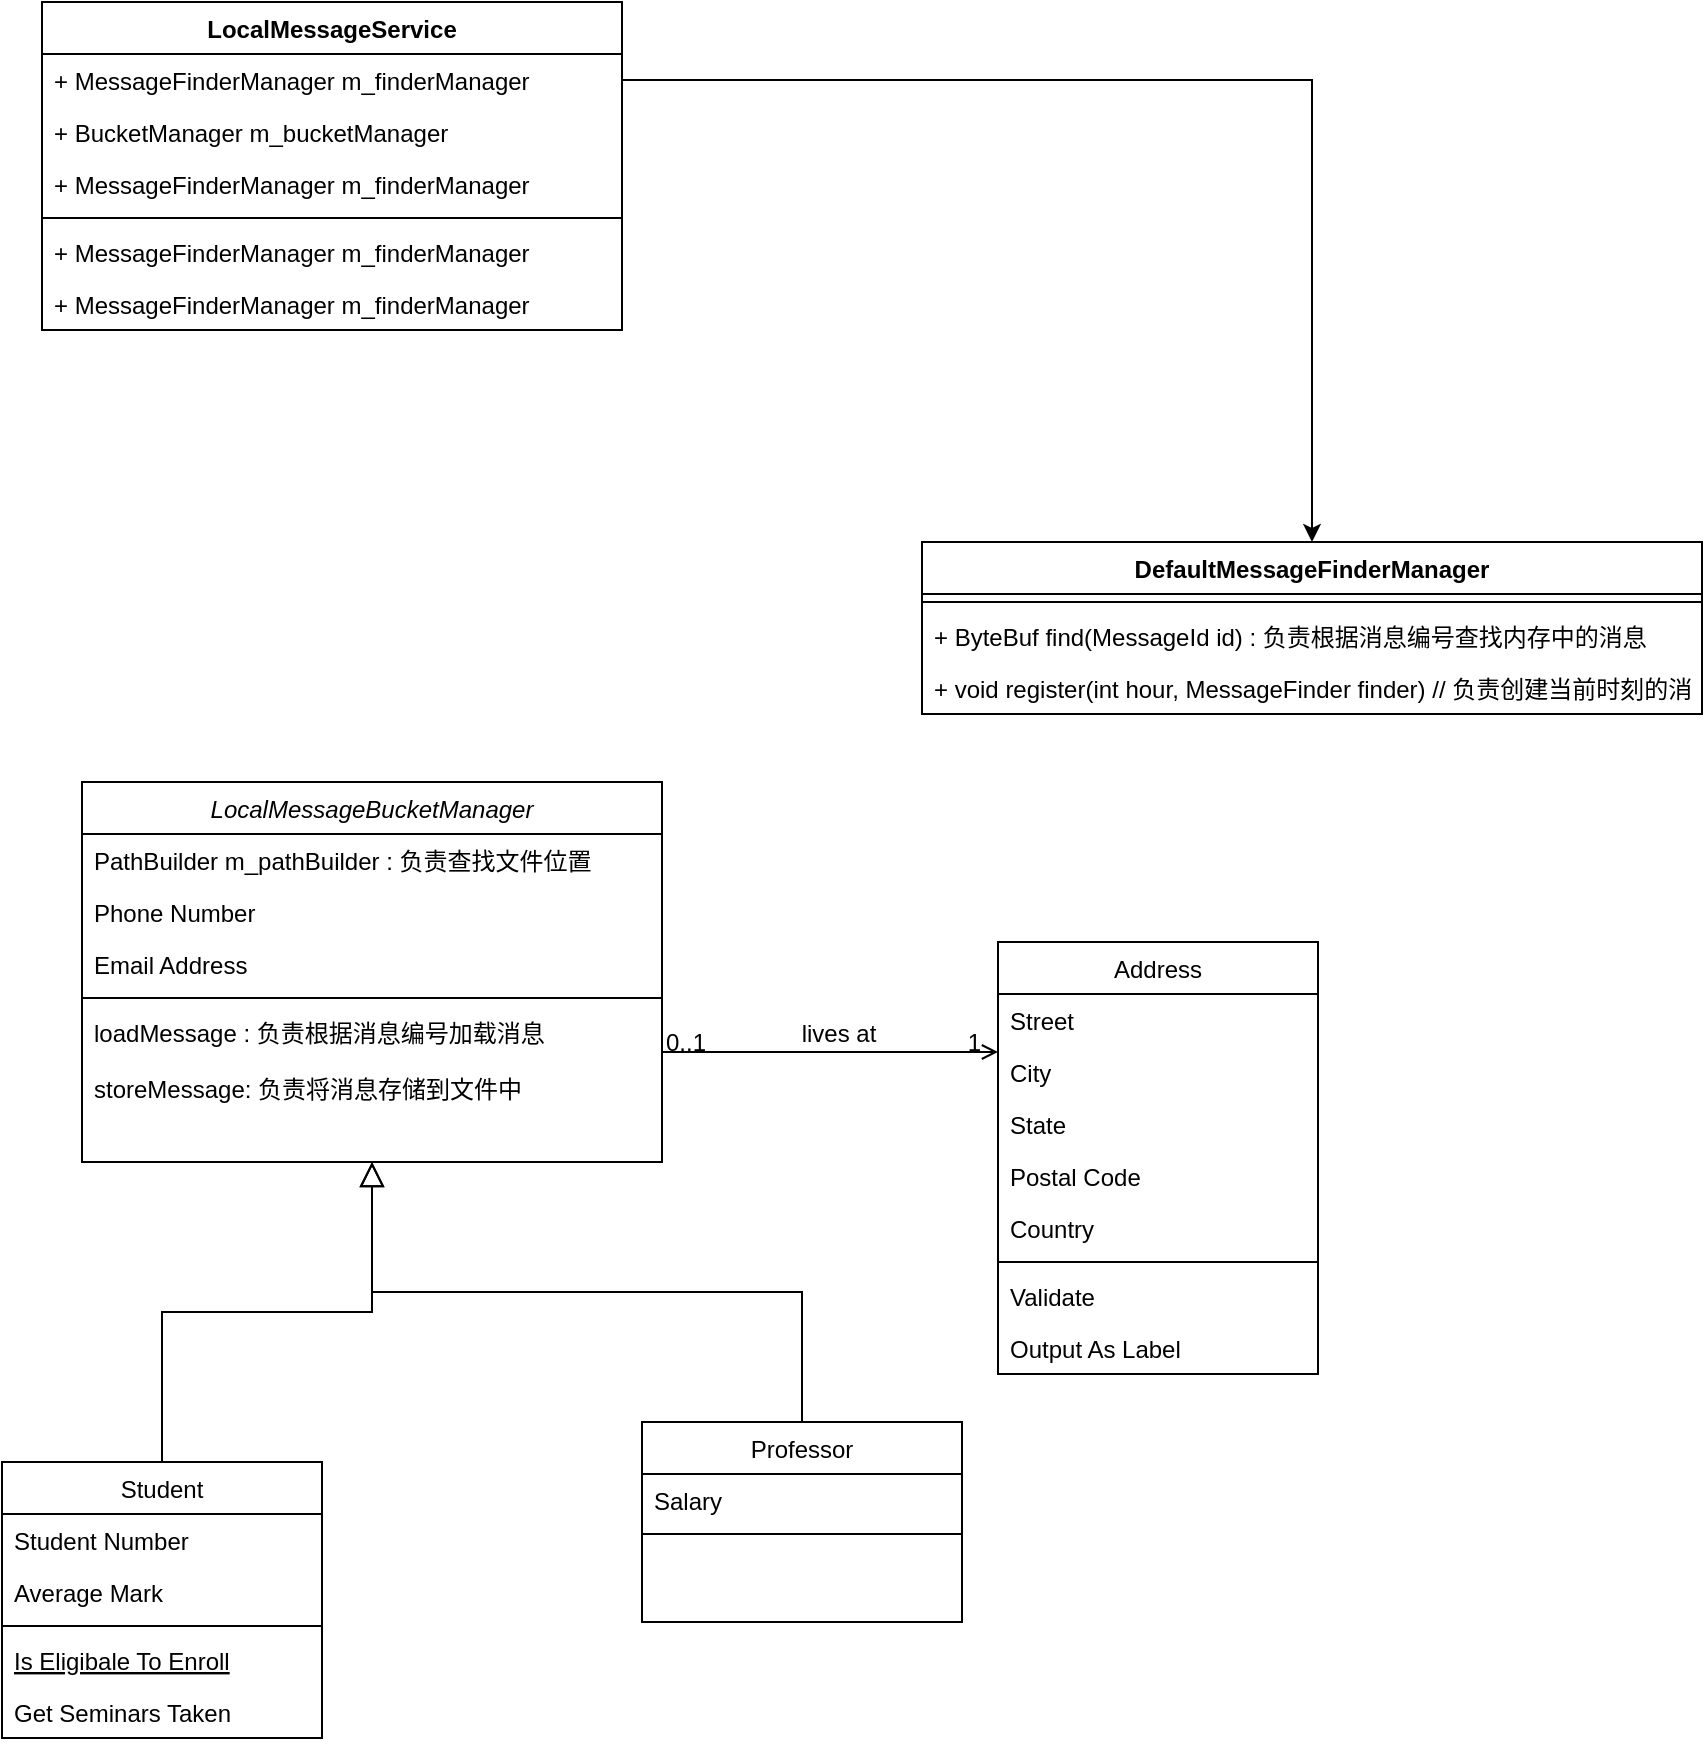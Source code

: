 <mxfile version="13.7.9" type="device" pages="2"><diagram id="C5RBs43oDa-KdzZeNtuy" name="Page-1"><mxGraphModel dx="1422" dy="1991" grid="1" gridSize="10" guides="1" tooltips="1" connect="1" arrows="1" fold="1" page="1" pageScale="1" pageWidth="827" pageHeight="1169" math="0" shadow="0"><root><mxCell id="WIyWlLk6GJQsqaUBKTNV-0"/><mxCell id="WIyWlLk6GJQsqaUBKTNV-1" parent="WIyWlLk6GJQsqaUBKTNV-0"/><mxCell id="zkfFHV4jXpPFQw0GAbJ--12" value="" style="endArrow=block;endSize=10;endFill=0;shadow=0;strokeWidth=1;rounded=0;edgeStyle=elbowEdgeStyle;elbow=vertical;" parent="WIyWlLk6GJQsqaUBKTNV-1" source="zkfFHV4jXpPFQw0GAbJ--6" target="zkfFHV4jXpPFQw0GAbJ--0" edge="1"><mxGeometry width="160" relative="1" as="geometry"><mxPoint x="200" y="203" as="sourcePoint"/><mxPoint x="200" y="203" as="targetPoint"/></mxGeometry></mxCell><mxCell id="zkfFHV4jXpPFQw0GAbJ--13" value="Professor" style="swimlane;fontStyle=0;align=center;verticalAlign=top;childLayout=stackLayout;horizontal=1;startSize=26;horizontalStack=0;resizeParent=1;resizeLast=0;collapsible=1;marginBottom=0;rounded=0;shadow=0;strokeWidth=1;" parent="WIyWlLk6GJQsqaUBKTNV-1" vertex="1"><mxGeometry x="330" y="360" width="160" height="100" as="geometry"><mxRectangle x="340" y="380" width="170" height="26" as="alternateBounds"/></mxGeometry></mxCell><mxCell id="zkfFHV4jXpPFQw0GAbJ--14" value="Salary" style="text;align=left;verticalAlign=top;spacingLeft=4;spacingRight=4;overflow=hidden;rotatable=0;points=[[0,0.5],[1,0.5]];portConstraint=eastwest;" parent="zkfFHV4jXpPFQw0GAbJ--13" vertex="1"><mxGeometry y="26" width="160" height="26" as="geometry"/></mxCell><mxCell id="zkfFHV4jXpPFQw0GAbJ--15" value="" style="line;html=1;strokeWidth=1;align=left;verticalAlign=middle;spacingTop=-1;spacingLeft=3;spacingRight=3;rotatable=0;labelPosition=right;points=[];portConstraint=eastwest;" parent="zkfFHV4jXpPFQw0GAbJ--13" vertex="1"><mxGeometry y="52" width="160" height="8" as="geometry"/></mxCell><mxCell id="zkfFHV4jXpPFQw0GAbJ--16" value="" style="endArrow=block;endSize=10;endFill=0;shadow=0;strokeWidth=1;rounded=0;edgeStyle=elbowEdgeStyle;elbow=vertical;" parent="WIyWlLk6GJQsqaUBKTNV-1" source="zkfFHV4jXpPFQw0GAbJ--13" target="zkfFHV4jXpPFQw0GAbJ--0" edge="1"><mxGeometry width="160" relative="1" as="geometry"><mxPoint x="210" y="373" as="sourcePoint"/><mxPoint x="310" y="271" as="targetPoint"/></mxGeometry></mxCell><mxCell id="zkfFHV4jXpPFQw0GAbJ--17" value="Address" style="swimlane;fontStyle=0;align=center;verticalAlign=top;childLayout=stackLayout;horizontal=1;startSize=26;horizontalStack=0;resizeParent=1;resizeLast=0;collapsible=1;marginBottom=0;rounded=0;shadow=0;strokeWidth=1;" parent="WIyWlLk6GJQsqaUBKTNV-1" vertex="1"><mxGeometry x="508" y="120" width="160" height="216" as="geometry"><mxRectangle x="550" y="140" width="160" height="26" as="alternateBounds"/></mxGeometry></mxCell><mxCell id="zkfFHV4jXpPFQw0GAbJ--18" value="Street" style="text;align=left;verticalAlign=top;spacingLeft=4;spacingRight=4;overflow=hidden;rotatable=0;points=[[0,0.5],[1,0.5]];portConstraint=eastwest;" parent="zkfFHV4jXpPFQw0GAbJ--17" vertex="1"><mxGeometry y="26" width="160" height="26" as="geometry"/></mxCell><mxCell id="zkfFHV4jXpPFQw0GAbJ--19" value="City" style="text;align=left;verticalAlign=top;spacingLeft=4;spacingRight=4;overflow=hidden;rotatable=0;points=[[0,0.5],[1,0.5]];portConstraint=eastwest;rounded=0;shadow=0;html=0;" parent="zkfFHV4jXpPFQw0GAbJ--17" vertex="1"><mxGeometry y="52" width="160" height="26" as="geometry"/></mxCell><mxCell id="zkfFHV4jXpPFQw0GAbJ--20" value="State" style="text;align=left;verticalAlign=top;spacingLeft=4;spacingRight=4;overflow=hidden;rotatable=0;points=[[0,0.5],[1,0.5]];portConstraint=eastwest;rounded=0;shadow=0;html=0;" parent="zkfFHV4jXpPFQw0GAbJ--17" vertex="1"><mxGeometry y="78" width="160" height="26" as="geometry"/></mxCell><mxCell id="zkfFHV4jXpPFQw0GAbJ--21" value="Postal Code" style="text;align=left;verticalAlign=top;spacingLeft=4;spacingRight=4;overflow=hidden;rotatable=0;points=[[0,0.5],[1,0.5]];portConstraint=eastwest;rounded=0;shadow=0;html=0;" parent="zkfFHV4jXpPFQw0GAbJ--17" vertex="1"><mxGeometry y="104" width="160" height="26" as="geometry"/></mxCell><mxCell id="zkfFHV4jXpPFQw0GAbJ--22" value="Country" style="text;align=left;verticalAlign=top;spacingLeft=4;spacingRight=4;overflow=hidden;rotatable=0;points=[[0,0.5],[1,0.5]];portConstraint=eastwest;rounded=0;shadow=0;html=0;" parent="zkfFHV4jXpPFQw0GAbJ--17" vertex="1"><mxGeometry y="130" width="160" height="26" as="geometry"/></mxCell><mxCell id="zkfFHV4jXpPFQw0GAbJ--23" value="" style="line;html=1;strokeWidth=1;align=left;verticalAlign=middle;spacingTop=-1;spacingLeft=3;spacingRight=3;rotatable=0;labelPosition=right;points=[];portConstraint=eastwest;" parent="zkfFHV4jXpPFQw0GAbJ--17" vertex="1"><mxGeometry y="156" width="160" height="8" as="geometry"/></mxCell><mxCell id="zkfFHV4jXpPFQw0GAbJ--24" value="Validate" style="text;align=left;verticalAlign=top;spacingLeft=4;spacingRight=4;overflow=hidden;rotatable=0;points=[[0,0.5],[1,0.5]];portConstraint=eastwest;" parent="zkfFHV4jXpPFQw0GAbJ--17" vertex="1"><mxGeometry y="164" width="160" height="26" as="geometry"/></mxCell><mxCell id="zkfFHV4jXpPFQw0GAbJ--25" value="Output As Label" style="text;align=left;verticalAlign=top;spacingLeft=4;spacingRight=4;overflow=hidden;rotatable=0;points=[[0,0.5],[1,0.5]];portConstraint=eastwest;" parent="zkfFHV4jXpPFQw0GAbJ--17" vertex="1"><mxGeometry y="190" width="160" height="26" as="geometry"/></mxCell><mxCell id="zkfFHV4jXpPFQw0GAbJ--26" value="" style="endArrow=open;shadow=0;strokeWidth=1;rounded=0;endFill=1;edgeStyle=elbowEdgeStyle;elbow=vertical;" parent="WIyWlLk6GJQsqaUBKTNV-1" source="zkfFHV4jXpPFQw0GAbJ--0" target="zkfFHV4jXpPFQw0GAbJ--17" edge="1"><mxGeometry x="0.5" y="41" relative="1" as="geometry"><mxPoint x="380" y="192" as="sourcePoint"/><mxPoint x="540" y="192" as="targetPoint"/><mxPoint x="-40" y="32" as="offset"/></mxGeometry></mxCell><mxCell id="zkfFHV4jXpPFQw0GAbJ--27" value="0..1" style="resizable=0;align=left;verticalAlign=bottom;labelBackgroundColor=none;fontSize=12;" parent="zkfFHV4jXpPFQw0GAbJ--26" connectable="0" vertex="1"><mxGeometry x="-1" relative="1" as="geometry"><mxPoint y="4" as="offset"/></mxGeometry></mxCell><mxCell id="zkfFHV4jXpPFQw0GAbJ--28" value="1" style="resizable=0;align=right;verticalAlign=bottom;labelBackgroundColor=none;fontSize=12;" parent="zkfFHV4jXpPFQw0GAbJ--26" connectable="0" vertex="1"><mxGeometry x="1" relative="1" as="geometry"><mxPoint x="-7" y="4" as="offset"/></mxGeometry></mxCell><mxCell id="zkfFHV4jXpPFQw0GAbJ--29" value="lives at" style="text;html=1;resizable=0;points=[];;align=center;verticalAlign=middle;labelBackgroundColor=none;rounded=0;shadow=0;strokeWidth=1;fontSize=12;" parent="zkfFHV4jXpPFQw0GAbJ--26" vertex="1" connectable="0"><mxGeometry x="0.5" y="49" relative="1" as="geometry"><mxPoint x="-38" y="40" as="offset"/></mxGeometry></mxCell><mxCell id="zkfFHV4jXpPFQw0GAbJ--0" value="LocalMessageBucketManager" style="swimlane;fontStyle=2;align=center;verticalAlign=top;childLayout=stackLayout;horizontal=1;startSize=26;horizontalStack=0;resizeParent=1;resizeLast=0;collapsible=1;marginBottom=0;rounded=0;shadow=0;strokeWidth=1;" parent="WIyWlLk6GJQsqaUBKTNV-1" vertex="1"><mxGeometry x="50" y="40" width="290" height="190" as="geometry"><mxRectangle x="230" y="140" width="160" height="26" as="alternateBounds"/></mxGeometry></mxCell><mxCell id="zkfFHV4jXpPFQw0GAbJ--1" value="PathBuilder m_pathBuilder : 负责查找文件位置" style="text;align=left;verticalAlign=top;spacingLeft=4;spacingRight=4;overflow=hidden;rotatable=0;points=[[0,0.5],[1,0.5]];portConstraint=eastwest;" parent="zkfFHV4jXpPFQw0GAbJ--0" vertex="1"><mxGeometry y="26" width="290" height="26" as="geometry"/></mxCell><mxCell id="zkfFHV4jXpPFQw0GAbJ--2" value="Phone Number" style="text;align=left;verticalAlign=top;spacingLeft=4;spacingRight=4;overflow=hidden;rotatable=0;points=[[0,0.5],[1,0.5]];portConstraint=eastwest;rounded=0;shadow=0;html=0;" parent="zkfFHV4jXpPFQw0GAbJ--0" vertex="1"><mxGeometry y="52" width="290" height="26" as="geometry"/></mxCell><mxCell id="zkfFHV4jXpPFQw0GAbJ--3" value="Email Address" style="text;align=left;verticalAlign=top;spacingLeft=4;spacingRight=4;overflow=hidden;rotatable=0;points=[[0,0.5],[1,0.5]];portConstraint=eastwest;rounded=0;shadow=0;html=0;" parent="zkfFHV4jXpPFQw0GAbJ--0" vertex="1"><mxGeometry y="78" width="290" height="26" as="geometry"/></mxCell><mxCell id="zkfFHV4jXpPFQw0GAbJ--4" value="" style="line;html=1;strokeWidth=1;align=left;verticalAlign=middle;spacingTop=-1;spacingLeft=3;spacingRight=3;rotatable=0;labelPosition=right;points=[];portConstraint=eastwest;" parent="zkfFHV4jXpPFQw0GAbJ--0" vertex="1"><mxGeometry y="104" width="290" height="8" as="geometry"/></mxCell><mxCell id="zkfFHV4jXpPFQw0GAbJ--5" value="loadMessage : 负责根据消息编号加载消息" style="text;align=left;verticalAlign=top;spacingLeft=4;spacingRight=4;overflow=hidden;rotatable=0;points=[[0,0.5],[1,0.5]];portConstraint=eastwest;" parent="zkfFHV4jXpPFQw0GAbJ--0" vertex="1"><mxGeometry y="112" width="290" height="28" as="geometry"/></mxCell><mxCell id="sNxA4f20S7b79tO218x9-0" value="storeMessage: 负责将消息存储到文件中" style="text;align=left;verticalAlign=top;spacingLeft=4;spacingRight=4;overflow=hidden;rotatable=0;points=[[0,0.5],[1,0.5]];portConstraint=eastwest;" vertex="1" parent="zkfFHV4jXpPFQw0GAbJ--0"><mxGeometry y="140" width="290" height="28" as="geometry"/></mxCell><mxCell id="zkfFHV4jXpPFQw0GAbJ--6" value="Student" style="swimlane;fontStyle=0;align=center;verticalAlign=top;childLayout=stackLayout;horizontal=1;startSize=26;horizontalStack=0;resizeParent=1;resizeLast=0;collapsible=1;marginBottom=0;rounded=0;shadow=0;strokeWidth=1;" parent="WIyWlLk6GJQsqaUBKTNV-1" vertex="1"><mxGeometry x="10" y="380" width="160" height="138" as="geometry"><mxRectangle x="130" y="380" width="160" height="26" as="alternateBounds"/></mxGeometry></mxCell><mxCell id="zkfFHV4jXpPFQw0GAbJ--7" value="Student Number" style="text;align=left;verticalAlign=top;spacingLeft=4;spacingRight=4;overflow=hidden;rotatable=0;points=[[0,0.5],[1,0.5]];portConstraint=eastwest;" parent="zkfFHV4jXpPFQw0GAbJ--6" vertex="1"><mxGeometry y="26" width="160" height="26" as="geometry"/></mxCell><mxCell id="zkfFHV4jXpPFQw0GAbJ--8" value="Average Mark" style="text;align=left;verticalAlign=top;spacingLeft=4;spacingRight=4;overflow=hidden;rotatable=0;points=[[0,0.5],[1,0.5]];portConstraint=eastwest;rounded=0;shadow=0;html=0;" parent="zkfFHV4jXpPFQw0GAbJ--6" vertex="1"><mxGeometry y="52" width="160" height="26" as="geometry"/></mxCell><mxCell id="zkfFHV4jXpPFQw0GAbJ--9" value="" style="line;html=1;strokeWidth=1;align=left;verticalAlign=middle;spacingTop=-1;spacingLeft=3;spacingRight=3;rotatable=0;labelPosition=right;points=[];portConstraint=eastwest;" parent="zkfFHV4jXpPFQw0GAbJ--6" vertex="1"><mxGeometry y="78" width="160" height="8" as="geometry"/></mxCell><mxCell id="zkfFHV4jXpPFQw0GAbJ--10" value="Is Eligibale To Enroll" style="text;align=left;verticalAlign=top;spacingLeft=4;spacingRight=4;overflow=hidden;rotatable=0;points=[[0,0.5],[1,0.5]];portConstraint=eastwest;fontStyle=4" parent="zkfFHV4jXpPFQw0GAbJ--6" vertex="1"><mxGeometry y="86" width="160" height="26" as="geometry"/></mxCell><mxCell id="zkfFHV4jXpPFQw0GAbJ--11" value="Get Seminars Taken" style="text;align=left;verticalAlign=top;spacingLeft=4;spacingRight=4;overflow=hidden;rotatable=0;points=[[0,0.5],[1,0.5]];portConstraint=eastwest;" parent="zkfFHV4jXpPFQw0GAbJ--6" vertex="1"><mxGeometry y="112" width="160" height="26" as="geometry"/></mxCell><mxCell id="sNxA4f20S7b79tO218x9-1" value="DefaultMessageFinderManager" style="swimlane;fontStyle=1;align=center;verticalAlign=top;childLayout=stackLayout;horizontal=1;startSize=26;horizontalStack=0;resizeParent=1;resizeParentMax=0;resizeLast=0;collapsible=1;marginBottom=0;" vertex="1" parent="WIyWlLk6GJQsqaUBKTNV-1"><mxGeometry x="470" y="-80" width="390" height="86" as="geometry"/></mxCell><mxCell id="sNxA4f20S7b79tO218x9-3" value="" style="line;strokeWidth=1;fillColor=none;align=left;verticalAlign=middle;spacingTop=-1;spacingLeft=3;spacingRight=3;rotatable=0;labelPosition=right;points=[];portConstraint=eastwest;" vertex="1" parent="sNxA4f20S7b79tO218x9-1"><mxGeometry y="26" width="390" height="8" as="geometry"/></mxCell><mxCell id="sNxA4f20S7b79tO218x9-4" value="+ ByteBuf find(MessageId id) : 负责根据消息编号查找内存中的消息&#10;" style="text;strokeColor=none;fillColor=none;align=left;verticalAlign=top;spacingLeft=4;spacingRight=4;overflow=hidden;rotatable=0;points=[[0,0.5],[1,0.5]];portConstraint=eastwest;" vertex="1" parent="sNxA4f20S7b79tO218x9-1"><mxGeometry y="34" width="390" height="26" as="geometry"/></mxCell><mxCell id="sNxA4f20S7b79tO218x9-5" value="+ void register(int hour, MessageFinder finder) // 负责创建当前时刻的消息" style="text;strokeColor=none;fillColor=none;align=left;verticalAlign=top;spacingLeft=4;spacingRight=4;overflow=hidden;rotatable=0;points=[[0,0.5],[1,0.5]];portConstraint=eastwest;" vertex="1" parent="sNxA4f20S7b79tO218x9-1"><mxGeometry y="60" width="390" height="26" as="geometry"/></mxCell><mxCell id="sNxA4f20S7b79tO218x9-10" style="edgeStyle=orthogonalEdgeStyle;rounded=0;orthogonalLoop=1;jettySize=auto;html=1;" edge="1" parent="WIyWlLk6GJQsqaUBKTNV-1" source="sNxA4f20S7b79tO218x9-7" target="sNxA4f20S7b79tO218x9-1"><mxGeometry relative="1" as="geometry"/></mxCell><mxCell id="sNxA4f20S7b79tO218x9-6" value="LocalMessageService" style="swimlane;fontStyle=1;align=center;verticalAlign=top;childLayout=stackLayout;horizontal=1;startSize=26;horizontalStack=0;resizeParent=1;resizeParentMax=0;resizeLast=0;collapsible=1;marginBottom=0;" vertex="1" parent="WIyWlLk6GJQsqaUBKTNV-1"><mxGeometry x="30" y="-350" width="290" height="164" as="geometry"/></mxCell><mxCell id="sNxA4f20S7b79tO218x9-7" value="+ MessageFinderManager m_finderManager" style="text;strokeColor=none;fillColor=none;align=left;verticalAlign=top;spacingLeft=4;spacingRight=4;overflow=hidden;rotatable=0;points=[[0,0.5],[1,0.5]];portConstraint=eastwest;" vertex="1" parent="sNxA4f20S7b79tO218x9-6"><mxGeometry y="26" width="290" height="26" as="geometry"/></mxCell><mxCell id="sNxA4f20S7b79tO218x9-17" value="+ BucketManager m_bucketManager" style="text;strokeColor=none;fillColor=none;align=left;verticalAlign=top;spacingLeft=4;spacingRight=4;overflow=hidden;rotatable=0;points=[[0,0.5],[1,0.5]];portConstraint=eastwest;" vertex="1" parent="sNxA4f20S7b79tO218x9-6"><mxGeometry y="52" width="290" height="26" as="geometry"/></mxCell><mxCell id="sNxA4f20S7b79tO218x9-21" value="+ MessageFinderManager m_finderManager" style="text;strokeColor=none;fillColor=none;align=left;verticalAlign=top;spacingLeft=4;spacingRight=4;overflow=hidden;rotatable=0;points=[[0,0.5],[1,0.5]];portConstraint=eastwest;" vertex="1" parent="sNxA4f20S7b79tO218x9-6"><mxGeometry y="78" width="290" height="26" as="geometry"/></mxCell><mxCell id="sNxA4f20S7b79tO218x9-8" value="" style="line;strokeWidth=1;fillColor=none;align=left;verticalAlign=middle;spacingTop=-1;spacingLeft=3;spacingRight=3;rotatable=0;labelPosition=right;points=[];portConstraint=eastwest;" vertex="1" parent="sNxA4f20S7b79tO218x9-6"><mxGeometry y="104" width="290" height="8" as="geometry"/></mxCell><mxCell id="sNxA4f20S7b79tO218x9-20" value="+ MessageFinderManager m_finderManager" style="text;strokeColor=none;fillColor=none;align=left;verticalAlign=top;spacingLeft=4;spacingRight=4;overflow=hidden;rotatable=0;points=[[0,0.5],[1,0.5]];portConstraint=eastwest;" vertex="1" parent="sNxA4f20S7b79tO218x9-6"><mxGeometry y="112" width="290" height="26" as="geometry"/></mxCell><mxCell id="sNxA4f20S7b79tO218x9-18" value="+ MessageFinderManager m_finderManager" style="text;strokeColor=none;fillColor=none;align=left;verticalAlign=top;spacingLeft=4;spacingRight=4;overflow=hidden;rotatable=0;points=[[0,0.5],[1,0.5]];portConstraint=eastwest;" vertex="1" parent="sNxA4f20S7b79tO218x9-6"><mxGeometry y="138" width="290" height="26" as="geometry"/></mxCell></root></mxGraphModel></diagram><diagram id="th2_NXrJ1XXhOJWTyWdP" name="消息存储流程"><mxGraphModel dx="2249" dy="822" grid="1" gridSize="10" guides="1" tooltips="1" connect="1" arrows="1" fold="1" page="1" pageScale="1" pageWidth="827" pageHeight="1169" math="0" shadow="0"><root><mxCell id="_Bgi1gZfDjzkPliCnfsO-0"/><mxCell id="_Bgi1gZfDjzkPliCnfsO-1" parent="_Bgi1gZfDjzkPliCnfsO-0"/><mxCell id="qh4Gb-SK0NuWZwa-PwZ8-0" value="LocalMessageService" style="shape=umlLifeline;perimeter=lifelinePerimeter;whiteSpace=wrap;html=1;container=1;collapsible=0;recursiveResize=0;outlineConnect=0;" vertex="1" parent="_Bgi1gZfDjzkPliCnfsO-1"><mxGeometry x="40" y="230" width="200" height="470" as="geometry"/></mxCell><mxCell id="qh4Gb-SK0NuWZwa-PwZ8-1" value="" style="html=1;points=[];perimeter=orthogonalPerimeter;" vertex="1" parent="qh4Gb-SK0NuWZwa-PwZ8-0"><mxGeometry x="95" y="120" width="10" height="100" as="geometry"/></mxCell><mxCell id="qh4Gb-SK0NuWZwa-PwZ8-4" value="MessageBucketManager&lt;br&gt;LocalMessageBucketManager" style="shape=umlLifeline;perimeter=lifelinePerimeter;whiteSpace=wrap;html=1;container=1;collapsible=0;recursiveResize=0;outlineConnect=0;" vertex="1" parent="_Bgi1gZfDjzkPliCnfsO-1"><mxGeometry x="330" y="230" width="170" height="470" as="geometry"/></mxCell><mxCell id="qh4Gb-SK0NuWZwa-PwZ8-5" value="" style="html=1;points=[];perimeter=orthogonalPerimeter;" vertex="1" parent="qh4Gb-SK0NuWZwa-PwZ8-4"><mxGeometry x="73" y="170" width="10" height="270" as="geometry"/></mxCell><mxCell id="qh4Gb-SK0NuWZwa-PwZ8-14" value="flushBlock" style="html=1;verticalAlign=bottom;endArrow=block;" edge="1" parent="qh4Gb-SK0NuWZwa-PwZ8-4" target="qh4Gb-SK0NuWZwa-PwZ8-7"><mxGeometry width="80" relative="1" as="geometry"><mxPoint x="80" y="320" as="sourcePoint"/><mxPoint x="160" y="320" as="targetPoint"/></mxGeometry></mxCell><mxCell id="qh4Gb-SK0NuWZwa-PwZ8-15" value="findById" style="html=1;verticalAlign=bottom;endArrow=block;entryX=1.1;entryY=0.2;entryDx=0;entryDy=0;entryPerimeter=0;" edge="1" parent="qh4Gb-SK0NuWZwa-PwZ8-4" target="qh4Gb-SK0NuWZwa-PwZ8-16"><mxGeometry width="80" relative="1" as="geometry"><mxPoint x="80" y="380" as="sourcePoint"/><mxPoint x="160" y="380" as="targetPoint"/></mxGeometry></mxCell><mxCell id="qh4Gb-SK0NuWZwa-PwZ8-18" value="MessageTree" style="html=1;verticalAlign=bottom;endArrow=open;dashed=1;endSize=8;exitX=1.1;exitY=0.825;exitDx=0;exitDy=0;exitPerimeter=0;edgeStyle=orthogonalEdgeStyle;" edge="1" parent="qh4Gb-SK0NuWZwa-PwZ8-4" source="qh4Gb-SK0NuWZwa-PwZ8-16"><mxGeometry relative="1" as="geometry"><mxPoint x="170" y="410" as="sourcePoint"/><mxPoint x="90" y="410" as="targetPoint"/><Array as="points"><mxPoint x="523" y="408"/><mxPoint x="523" y="410"/></Array></mxGeometry></mxCell><mxCell id="qh4Gb-SK0NuWZwa-PwZ8-3" value="loadMessage" style="edgeStyle=orthogonalEdgeStyle;rounded=0;orthogonalLoop=1;jettySize=auto;html=1;" edge="1" parent="_Bgi1gZfDjzkPliCnfsO-1" source="qh4Gb-SK0NuWZwa-PwZ8-1" target="qh4Gb-SK0NuWZwa-PwZ8-4"><mxGeometry relative="1" as="geometry"><Array as="points"><mxPoint x="410" y="400"/><mxPoint x="410" y="400"/></Array></mxGeometry></mxCell><mxCell id="qh4Gb-SK0NuWZwa-PwZ8-6" value="LocalMessageBucket" style="shape=umlLifeline;perimeter=lifelinePerimeter;whiteSpace=wrap;html=1;container=1;collapsible=0;recursiveResize=0;outlineConnect=0;" vertex="1" parent="_Bgi1gZfDjzkPliCnfsO-1"><mxGeometry x="750" y="230" width="156" height="470" as="geometry"/></mxCell><mxCell id="qh4Gb-SK0NuWZwa-PwZ8-7" value="" style="html=1;points=[];perimeter=orthogonalPerimeter;" vertex="1" parent="qh4Gb-SK0NuWZwa-PwZ8-6"><mxGeometry x="73" y="290" width="10" height="150" as="geometry"/></mxCell><mxCell id="qh4Gb-SK0NuWZwa-PwZ8-16" value="" style="html=1;points=[];perimeter=orthogonalPerimeter;" vertex="1" parent="qh4Gb-SK0NuWZwa-PwZ8-6"><mxGeometry x="83" y="375" width="10" height="40" as="geometry"/></mxCell><mxCell id="qh4Gb-SK0NuWZwa-PwZ8-13" value="1.&amp;nbsp;解析消息编号,根据消息编号定位文件位置" style="shape=note;whiteSpace=wrap;html=1;size=14;verticalAlign=top;align=left;spacingTop=-6;" vertex="1" parent="_Bgi1gZfDjzkPliCnfsO-1"><mxGeometry x="440" y="380" width="260" height="120" as="geometry"/></mxCell><mxCell id="qh4Gb-SK0NuWZwa-PwZ8-19" value="根据日志文件定位桶的消息树" style="text;html=1;strokeColor=none;fillColor=none;align=center;verticalAlign=middle;whiteSpace=wrap;rounded=0;" vertex="1" parent="_Bgi1gZfDjzkPliCnfsO-1"><mxGeometry x="-200" y="430" width="150" height="30" as="geometry"/></mxCell><mxCell id="qh4Gb-SK0NuWZwa-PwZ8-20" value="LocalMessageService" style="shape=umlLifeline;perimeter=lifelinePerimeter;whiteSpace=wrap;html=1;container=1;collapsible=0;recursiveResize=0;outlineConnect=0;" vertex="1" parent="_Bgi1gZfDjzkPliCnfsO-1"><mxGeometry x="-20" y="790" width="180" height="580" as="geometry"/></mxCell><mxCell id="qh4Gb-SK0NuWZwa-PwZ8-22" value="" style="html=1;points=[];perimeter=orthogonalPerimeter;" vertex="1" parent="qh4Gb-SK0NuWZwa-PwZ8-20"><mxGeometry x="85" y="150" width="10" height="380" as="geometry"/></mxCell><mxCell id="qh4Gb-SK0NuWZwa-PwZ8-23" value="buildNewReport" style="edgeStyle=orthogonalEdgeStyle;html=1;align=left;spacingLeft=2;endArrow=block;rounded=0;entryX=1;entryY=0;" edge="1" target="qh4Gb-SK0NuWZwa-PwZ8-22" parent="qh4Gb-SK0NuWZwa-PwZ8-20"><mxGeometry relative="1" as="geometry"><mxPoint x="90" y="130" as="sourcePoint"/><Array as="points"><mxPoint x="115" y="130"/></Array></mxGeometry></mxCell><mxCell id="qh4Gb-SK0NuWZwa-PwZ8-24" value="MessageFinderManager&lt;br&gt;DefaultMessageFinderManager" style="shape=umlLifeline;perimeter=lifelinePerimeter;whiteSpace=wrap;html=1;container=1;collapsible=0;recursiveResize=0;outlineConnect=0;" vertex="1" parent="_Bgi1gZfDjzkPliCnfsO-1"><mxGeometry x="290" y="790" width="177" height="560" as="geometry"/></mxCell><mxCell id="qh4Gb-SK0NuWZwa-PwZ8-28" value="" style="html=1;points=[];perimeter=orthogonalPerimeter;" vertex="1" parent="qh4Gb-SK0NuWZwa-PwZ8-24"><mxGeometry x="84" y="150" width="10" height="30" as="geometry"/></mxCell><mxCell id="qh4Gb-SK0NuWZwa-PwZ8-29" value="find" style="html=1;verticalAlign=bottom;endArrow=block;entryX=1;entryY=0;" edge="1" target="qh4Gb-SK0NuWZwa-PwZ8-28" parent="_Bgi1gZfDjzkPliCnfsO-1" source="qh4Gb-SK0NuWZwa-PwZ8-20"><mxGeometry relative="1" as="geometry"><mxPoint x="457" y="1070" as="sourcePoint"/></mxGeometry></mxCell><mxCell id="qh4Gb-SK0NuWZwa-PwZ8-30" value="ByteBuf" style="html=1;verticalAlign=bottom;endArrow=open;dashed=1;endSize=8;exitX=1;exitY=0.95;" edge="1" source="qh4Gb-SK0NuWZwa-PwZ8-28" parent="_Bgi1gZfDjzkPliCnfsO-1" target="qh4Gb-SK0NuWZwa-PwZ8-20"><mxGeometry relative="1" as="geometry"><mxPoint x="457" y="1127" as="targetPoint"/></mxGeometry></mxCell><mxCell id="qh4Gb-SK0NuWZwa-PwZ8-31" value="BucketManager&lt;br&gt;LocalBucketManager" style="shape=umlLifeline;perimeter=lifelinePerimeter;whiteSpace=wrap;html=1;container=1;collapsible=0;recursiveResize=0;outlineConnect=0;" vertex="1" parent="_Bgi1gZfDjzkPliCnfsO-1"><mxGeometry x="573" y="790" width="177" height="560" as="geometry"/></mxCell><mxCell id="qh4Gb-SK0NuWZwa-PwZ8-32" value="" style="html=1;points=[];perimeter=orthogonalPerimeter;" vertex="1" parent="qh4Gb-SK0NuWZwa-PwZ8-31"><mxGeometry x="84" y="150" width="10" height="30" as="geometry"/></mxCell><mxCell id="qh4Gb-SK0NuWZwa-PwZ8-35" value="" style="html=1;points=[];perimeter=orthogonalPerimeter;" vertex="1" parent="qh4Gb-SK0NuWZwa-PwZ8-31"><mxGeometry x="84" y="280" width="10" height="60" as="geometry"/></mxCell><mxCell id="qh4Gb-SK0NuWZwa-PwZ8-36" value="getBucket" style="html=1;verticalAlign=bottom;endArrow=block;entryX=1;entryY=0;" edge="1" target="qh4Gb-SK0NuWZwa-PwZ8-35" parent="_Bgi1gZfDjzkPliCnfsO-1" source="qh4Gb-SK0NuWZwa-PwZ8-20"><mxGeometry relative="1" as="geometry"><mxPoint x="734" y="1080" as="sourcePoint"/></mxGeometry></mxCell><mxCell id="qh4Gb-SK0NuWZwa-PwZ8-37" value="Bucket bucket" style="html=1;verticalAlign=bottom;endArrow=open;dashed=1;endSize=8;exitX=1;exitY=0.95;" edge="1" source="qh4Gb-SK0NuWZwa-PwZ8-35" parent="_Bgi1gZfDjzkPliCnfsO-1" target="qh4Gb-SK0NuWZwa-PwZ8-20"><mxGeometry relative="1" as="geometry"><mxPoint x="734" y="1137" as="targetPoint"/></mxGeometry></mxCell><mxCell id="qh4Gb-SK0NuWZwa-PwZ8-38" value="Bucket&lt;br&gt;LocalBucket" style="shape=umlLifeline;perimeter=lifelinePerimeter;whiteSpace=wrap;html=1;container=1;collapsible=0;recursiveResize=0;outlineConnect=0;" vertex="1" parent="_Bgi1gZfDjzkPliCnfsO-1"><mxGeometry x="810" y="790" width="177" height="560" as="geometry"/></mxCell><mxCell id="qh4Gb-SK0NuWZwa-PwZ8-40" value="" style="html=1;points=[];perimeter=orthogonalPerimeter;" vertex="1" parent="qh4Gb-SK0NuWZwa-PwZ8-38"><mxGeometry x="86" y="410" width="10" height="60" as="geometry"/></mxCell><mxCell id="qh4Gb-SK0NuWZwa-PwZ8-41" value="" style="html=1;points=[];perimeter=orthogonalPerimeter;" vertex="1" parent="qh4Gb-SK0NuWZwa-PwZ8-38"><mxGeometry x="86" y="410" width="10" height="60" as="geometry"/></mxCell><mxCell id="qh4Gb-SK0NuWZwa-PwZ8-43" value="ByteBuf" style="html=1;verticalAlign=bottom;endArrow=open;dashed=1;endSize=8;exitX=1;exitY=0.95;" edge="1" source="qh4Gb-SK0NuWZwa-PwZ8-41" parent="_Bgi1gZfDjzkPliCnfsO-1" target="qh4Gb-SK0NuWZwa-PwZ8-20"><mxGeometry relative="1" as="geometry"><mxPoint x="966" y="1267" as="targetPoint"/></mxGeometry></mxCell><mxCell id="qh4Gb-SK0NuWZwa-PwZ8-42" value="bucket.get" style="html=1;verticalAlign=bottom;endArrow=block;entryX=1;entryY=0;" edge="1" target="qh4Gb-SK0NuWZwa-PwZ8-41" parent="_Bgi1gZfDjzkPliCnfsO-1" source="qh4Gb-SK0NuWZwa-PwZ8-20"><mxGeometry relative="1" as="geometry"><mxPoint x="966" y="1210" as="sourcePoint"/></mxGeometry></mxCell><mxCell id="qh4Gb-SK0NuWZwa-PwZ8-44" value="内存中的桶对象查找" style="text;html=1;strokeColor=none;fillColor=none;align=center;verticalAlign=middle;whiteSpace=wrap;rounded=0;" vertex="1" parent="_Bgi1gZfDjzkPliCnfsO-1"><mxGeometry x="310" y="750" width="140" height="30" as="geometry"/></mxCell><mxCell id="qh4Gb-SK0NuWZwa-PwZ8-45" value="先从内存中的桶查找对象，找不到则创建本地桶" style="text;html=1;align=center;verticalAlign=middle;resizable=0;points=[];autosize=1;" vertex="1" parent="_Bgi1gZfDjzkPliCnfsO-1"><mxGeometry x="495" y="750" width="270" height="20" as="geometry"/></mxCell><mxCell id="qh4Gb-SK0NuWZwa-PwZ8-46" value="具体的桶对象" style="text;html=1;align=center;verticalAlign=middle;resizable=0;points=[];autosize=1;" vertex="1" parent="_Bgi1gZfDjzkPliCnfsO-1"><mxGeometry x="853.5" y="760" width="90" height="20" as="geometry"/></mxCell><mxCell id="qh4Gb-SK0NuWZwa-PwZ8-47" value="从管理器查找：&lt;br&gt;1.&amp;nbsp;内存中找不到&lt;br&gt;2.&amp;nbsp;从老的桶里面找&lt;br&gt;3.&amp;nbsp;构建一个新的桶" style="whiteSpace=wrap;html=1;align=left;" vertex="1" parent="_Bgi1gZfDjzkPliCnfsO-1"><mxGeometry x="-230" y="1040" width="190" height="140" as="geometry"/></mxCell><mxCell id="qh4Gb-SK0NuWZwa-PwZ8-48" value="消费桶里面的数据" style="rounded=1;whiteSpace=wrap;html=1;" vertex="1" parent="_Bgi1gZfDjzkPliCnfsO-1"><mxGeometry x="-290" y="1630" width="120" height="60" as="geometry"/></mxCell><mxCell id="qh4Gb-SK0NuWZwa-PwZ8-49" value="DumpAnalyzer" style="shape=umlLifeline;perimeter=lifelinePerimeter;whiteSpace=wrap;html=1;container=1;collapsible=0;recursiveResize=0;outlineConnect=0;" vertex="1" parent="_Bgi1gZfDjzkPliCnfsO-1"><mxGeometry y="1520" width="175" height="560" as="geometry"/></mxCell><mxCell id="qh4Gb-SK0NuWZwa-PwZ8-50" value="" style="html=1;points=[];perimeter=orthogonalPerimeter;" vertex="1" parent="qh4Gb-SK0NuWZwa-PwZ8-49"><mxGeometry x="83" y="140" width="10" height="70" as="geometry"/></mxCell><mxCell id="qh4Gb-SK0NuWZwa-PwZ8-51" value="initialize" style="edgeStyle=orthogonalEdgeStyle;html=1;align=left;spacingLeft=2;endArrow=block;rounded=0;entryX=1;entryY=0;" edge="1" target="qh4Gb-SK0NuWZwa-PwZ8-50" parent="qh4Gb-SK0NuWZwa-PwZ8-49"><mxGeometry relative="1" as="geometry"><mxPoint x="88" y="120" as="sourcePoint"/><Array as="points"><mxPoint x="113" y="120"/></Array></mxGeometry></mxCell><mxCell id="qh4Gb-SK0NuWZwa-PwZ8-73" value="" style="html=1;points=[];perimeter=orthogonalPerimeter;" vertex="1" parent="qh4Gb-SK0NuWZwa-PwZ8-49"><mxGeometry x="83" y="310" width="10" height="80" as="geometry"/></mxCell><mxCell id="qh4Gb-SK0NuWZwa-PwZ8-74" value="" style="html=1;points=[];perimeter=orthogonalPerimeter;" vertex="1" parent="qh4Gb-SK0NuWZwa-PwZ8-49"><mxGeometry x="83" y="310" width="10" height="250" as="geometry"/></mxCell><mxCell id="qh4Gb-SK0NuWZwa-PwZ8-75" value="process: 客户端出传递过来的log" style="html=1;verticalAlign=bottom;startArrow=oval;endArrow=block;startSize=8;" edge="1" target="qh4Gb-SK0NuWZwa-PwZ8-74" parent="qh4Gb-SK0NuWZwa-PwZ8-49"><mxGeometry relative="1" as="geometry"><mxPoint x="-170" y="320" as="sourcePoint"/></mxGeometry></mxCell><mxCell id="qh4Gb-SK0NuWZwa-PwZ8-52" value="MessageDumperManager&lt;br&gt;DefaultMessageDumperManager" style="shape=umlLifeline;perimeter=lifelinePerimeter;whiteSpace=wrap;html=1;container=1;collapsible=0;recursiveResize=0;outlineConnect=0;" vertex="1" parent="_Bgi1gZfDjzkPliCnfsO-1"><mxGeometry x="275" y="1520" width="175" height="610" as="geometry"/></mxCell><mxCell id="qh4Gb-SK0NuWZwa-PwZ8-66" style="edgeStyle=orthogonalEdgeStyle;rounded=0;orthogonalLoop=1;jettySize=auto;html=1;" edge="1" parent="qh4Gb-SK0NuWZwa-PwZ8-52" source="qh4Gb-SK0NuWZwa-PwZ8-53" target="qh4Gb-SK0NuWZwa-PwZ8-52"><mxGeometry relative="1" as="geometry"/></mxCell><mxCell id="qh4Gb-SK0NuWZwa-PwZ8-53" value="" style="html=1;points=[];perimeter=orthogonalPerimeter;" vertex="1" parent="qh4Gb-SK0NuWZwa-PwZ8-52"><mxGeometry x="83" y="140" width="10" height="80" as="geometry"/></mxCell><mxCell id="qh4Gb-SK0NuWZwa-PwZ8-54" value="initialize" style="edgeStyle=orthogonalEdgeStyle;html=1;align=left;spacingLeft=2;endArrow=block;rounded=0;entryX=1;entryY=0;" edge="1" parent="qh4Gb-SK0NuWZwa-PwZ8-52" target="qh4Gb-SK0NuWZwa-PwZ8-53"><mxGeometry relative="1" as="geometry"><mxPoint x="88" y="120" as="sourcePoint"/><Array as="points"><mxPoint x="113" y="120"/></Array></mxGeometry></mxCell><mxCell id="qh4Gb-SK0NuWZwa-PwZ8-67" value="initialize" style="html=1;verticalAlign=bottom;endArrow=block;" edge="1" parent="qh4Gb-SK0NuWZwa-PwZ8-52" target="qh4Gb-SK0NuWZwa-PwZ8-57"><mxGeometry width="80" relative="1" as="geometry"><mxPoint x="95" y="170" as="sourcePoint"/><mxPoint x="175" y="170" as="targetPoint"/></mxGeometry></mxCell><mxCell id="qh4Gb-SK0NuWZwa-PwZ8-76" value="" style="html=1;points=[];perimeter=orthogonalPerimeter;" vertex="1" parent="qh4Gb-SK0NuWZwa-PwZ8-52"><mxGeometry x="82.5" y="320" width="10" height="60" as="geometry"/></mxCell><mxCell id="qh4Gb-SK0NuWZwa-PwZ8-55" value="m_dumperManager.findOrCreate" style="html=1;verticalAlign=bottom;endArrow=block;entryX=0.2;entryY=0.143;entryDx=0;entryDy=0;entryPerimeter=0;" edge="1" parent="_Bgi1gZfDjzkPliCnfsO-1" source="qh4Gb-SK0NuWZwa-PwZ8-49" target="qh4Gb-SK0NuWZwa-PwZ8-53"><mxGeometry width="80" relative="1" as="geometry"><mxPoint x="90" y="1690" as="sourcePoint"/><mxPoint x="170" y="1690" as="targetPoint"/></mxGeometry></mxCell><mxCell id="qh4Gb-SK0NuWZwa-PwZ8-70" style="edgeStyle=orthogonalEdgeStyle;rounded=0;orthogonalLoop=1;jettySize=auto;html=1;entryX=0;entryY=0.5;entryDx=0;entryDy=0;entryPerimeter=0;curved=1;dashed=1;" edge="1" parent="_Bgi1gZfDjzkPliCnfsO-1" source="qh4Gb-SK0NuWZwa-PwZ8-56" target="qh4Gb-SK0NuWZwa-PwZ8-62"><mxGeometry relative="1" as="geometry"/></mxCell><mxCell id="qh4Gb-SK0NuWZwa-PwZ8-56" value="MessageDumper&lt;br&gt;DefaultMessageDumper" style="shape=umlLifeline;perimeter=lifelinePerimeter;whiteSpace=wrap;html=1;container=1;collapsible=0;recursiveResize=0;outlineConnect=0;" vertex="1" parent="_Bgi1gZfDjzkPliCnfsO-1"><mxGeometry x="573" y="1520" width="175" height="630" as="geometry"/></mxCell><mxCell id="qh4Gb-SK0NuWZwa-PwZ8-57" value="" style="html=1;points=[];perimeter=orthogonalPerimeter;" vertex="1" parent="qh4Gb-SK0NuWZwa-PwZ8-56"><mxGeometry x="83" y="140" width="10" height="90" as="geometry"/></mxCell><mxCell id="qh4Gb-SK0NuWZwa-PwZ8-58" value="initialize" style="edgeStyle=orthogonalEdgeStyle;html=1;align=left;spacingLeft=2;endArrow=block;rounded=0;entryX=1;entryY=0;" edge="1" parent="qh4Gb-SK0NuWZwa-PwZ8-56" target="qh4Gb-SK0NuWZwa-PwZ8-57"><mxGeometry relative="1" as="geometry"><mxPoint x="88" y="120" as="sourcePoint"/><Array as="points"><mxPoint x="113" y="120"/></Array></mxGeometry></mxCell><mxCell id="qh4Gb-SK0NuWZwa-PwZ8-79" value="" style="html=1;points=[];perimeter=orthogonalPerimeter;" vertex="1" parent="qh4Gb-SK0NuWZwa-PwZ8-56"><mxGeometry x="84" y="430" width="10" height="160" as="geometry"/></mxCell><mxCell id="qh4Gb-SK0NuWZwa-PwZ8-82" value="m_queue.get(index) //&amp;nbsp;找到桶的下标" style="edgeStyle=orthogonalEdgeStyle;curved=1;rounded=0;orthogonalLoop=1;jettySize=auto;html=1;" edge="1" parent="qh4Gb-SK0NuWZwa-PwZ8-56" source="qh4Gb-SK0NuWZwa-PwZ8-79" target="qh4Gb-SK0NuWZwa-PwZ8-79"><mxGeometry x="0.333" y="-113" relative="1" as="geometry"><mxPoint x="113" y="103" as="offset"/></mxGeometry></mxCell><mxCell id="qh4Gb-SK0NuWZwa-PwZ8-86" value="交给队列，让他去异步消费" style="endArrow=block;dashed=1;endFill=0;endSize=12;html=1;fontFamily=Helvetica;fontSize=11;fontColor=#000000;align=center;strokeColor=#000000;" edge="1" parent="qh4Gb-SK0NuWZwa-PwZ8-56" target="qh4Gb-SK0NuWZwa-PwZ8-84"><mxGeometry width="80" relative="1" as="geometry"><mxPoint x="97" y="570" as="sourcePoint"/><mxPoint x="177" y="570" as="targetPoint"/></mxGeometry></mxCell><mxCell id="qh4Gb-SK0NuWZwa-PwZ8-59" value="MessageDumper&lt;br&gt;DefaultMessageProcessor" style="shape=umlLifeline;perimeter=lifelinePerimeter;whiteSpace=wrap;html=1;container=1;collapsible=0;recursiveResize=0;outlineConnect=0;" vertex="1" parent="_Bgi1gZfDjzkPliCnfsO-1"><mxGeometry x="840" y="1520" width="175" height="790" as="geometry"/></mxCell><mxCell id="qh4Gb-SK0NuWZwa-PwZ8-107" style="edgeStyle=orthogonalEdgeStyle;curved=1;rounded=0;orthogonalLoop=1;jettySize=auto;html=1;" edge="1" parent="qh4Gb-SK0NuWZwa-PwZ8-59" source="qh4Gb-SK0NuWZwa-PwZ8-60" target="qh4Gb-SK0NuWZwa-PwZ8-59"><mxGeometry relative="1" as="geometry"/></mxCell><mxCell id="qh4Gb-SK0NuWZwa-PwZ8-60" value="" style="html=1;points=[];perimeter=orthogonalPerimeter;" vertex="1" parent="qh4Gb-SK0NuWZwa-PwZ8-59"><mxGeometry x="83" y="140" width="10" height="90" as="geometry"/></mxCell><mxCell id="qh4Gb-SK0NuWZwa-PwZ8-61" value="initialize" style="edgeStyle=orthogonalEdgeStyle;html=1;align=left;spacingLeft=2;endArrow=block;rounded=0;entryX=1;entryY=0;" edge="1" parent="qh4Gb-SK0NuWZwa-PwZ8-59" target="qh4Gb-SK0NuWZwa-PwZ8-60"><mxGeometry relative="1" as="geometry"><mxPoint x="88" y="120" as="sourcePoint"/><Array as="points"><mxPoint x="113" y="120"/></Array></mxGeometry></mxCell><mxCell id="qh4Gb-SK0NuWZwa-PwZ8-84" value="" style="html=1;points=[];perimeter=orthogonalPerimeter;" vertex="1" parent="qh4Gb-SK0NuWZwa-PwZ8-59"><mxGeometry x="83" y="510" width="10" height="270" as="geometry"/></mxCell><mxCell id="qh4Gb-SK0NuWZwa-PwZ8-71" style="edgeStyle=orthogonalEdgeStyle;curved=1;rounded=0;orthogonalLoop=1;jettySize=auto;html=1;dashed=1;" edge="1" parent="_Bgi1gZfDjzkPliCnfsO-1" source="qh4Gb-SK0NuWZwa-PwZ8-62"><mxGeometry relative="1" as="geometry"><mxPoint x="960" y="1510" as="targetPoint"/></mxGeometry></mxCell><mxCell id="qh4Gb-SK0NuWZwa-PwZ8-62" value="1.&amp;nbsp;构建一个1W长度的队列&lt;br&gt;2.&amp;nbsp;分为20个线程同时去消费这个队列" style="shape=note;whiteSpace=wrap;html=1;size=14;verticalAlign=top;align=left;spacingTop=-6;" vertex="1" parent="_Bgi1gZfDjzkPliCnfsO-1"><mxGeometry x="690" y="1440" width="240" height="40" as="geometry"/></mxCell><mxCell id="qh4Gb-SK0NuWZwa-PwZ8-68" value="查找桶" style="text;html=1;align=center;verticalAlign=middle;resizable=0;points=[];autosize=1;" vertex="1" parent="_Bgi1gZfDjzkPliCnfsO-1"><mxGeometry x="195" y="1620" width="50" height="20" as="geometry"/></mxCell><mxCell id="qh4Gb-SK0NuWZwa-PwZ8-69" value="构建桶" style="text;html=1;align=center;verticalAlign=middle;resizable=0;points=[];autosize=1;" vertex="1" parent="_Bgi1gZfDjzkPliCnfsO-1"><mxGeometry x="305" y="1700" width="50" height="20" as="geometry"/></mxCell><mxCell id="qh4Gb-SK0NuWZwa-PwZ8-72" style="edgeStyle=orthogonalEdgeStyle;curved=1;rounded=0;orthogonalLoop=1;jettySize=auto;html=1;" edge="1" parent="_Bgi1gZfDjzkPliCnfsO-1" source="qh4Gb-SK0NuWZwa-PwZ8-57" target="qh4Gb-SK0NuWZwa-PwZ8-60"><mxGeometry relative="1" as="geometry"/></mxCell><mxCell id="qh4Gb-SK0NuWZwa-PwZ8-77" value="find" style="html=1;verticalAlign=bottom;endArrow=block;entryX=0;entryY=0;" edge="1" target="qh4Gb-SK0NuWZwa-PwZ8-76" parent="_Bgi1gZfDjzkPliCnfsO-1" source="qh4Gb-SK0NuWZwa-PwZ8-49"><mxGeometry relative="1" as="geometry"><mxPoint x="586" y="1850" as="sourcePoint"/></mxGeometry></mxCell><mxCell id="qh4Gb-SK0NuWZwa-PwZ8-78" value="MessageDumper" style="html=1;verticalAlign=bottom;endArrow=open;dashed=1;endSize=8;" edge="1" source="qh4Gb-SK0NuWZwa-PwZ8-76" parent="_Bgi1gZfDjzkPliCnfsO-1" target="qh4Gb-SK0NuWZwa-PwZ8-74"><mxGeometry relative="1" as="geometry"><mxPoint x="586" y="1926" as="targetPoint"/></mxGeometry></mxCell><mxCell id="qh4Gb-SK0NuWZwa-PwZ8-80" value="process" style="html=1;verticalAlign=bottom;endArrow=block;entryX=0;entryY=0;" edge="1" target="qh4Gb-SK0NuWZwa-PwZ8-79" parent="_Bgi1gZfDjzkPliCnfsO-1" source="qh4Gb-SK0NuWZwa-PwZ8-49"><mxGeometry relative="1" as="geometry"><mxPoint x="587" y="1950" as="sourcePoint"/></mxGeometry></mxCell><mxCell id="qh4Gb-SK0NuWZwa-PwZ8-88" value="DefaultBlock" style="shape=umlLifeline;perimeter=lifelinePerimeter;whiteSpace=wrap;html=1;container=1;collapsible=0;recursiveResize=0;outlineConnect=0;" vertex="1" parent="_Bgi1gZfDjzkPliCnfsO-1"><mxGeometry x="1150" y="1520" width="100" height="860" as="geometry"/></mxCell><mxCell id="qh4Gb-SK0NuWZwa-PwZ8-92" value="" style="html=1;points=[];perimeter=orthogonalPerimeter;" vertex="1" parent="qh4Gb-SK0NuWZwa-PwZ8-88"><mxGeometry x="45" y="620" width="10" height="40" as="geometry"/></mxCell><mxCell id="qh4Gb-SK0NuWZwa-PwZ8-95" value="" style="html=1;points=[];perimeter=orthogonalPerimeter;" vertex="1" parent="qh4Gb-SK0NuWZwa-PwZ8-88"><mxGeometry x="40" y="700" width="10" height="30" as="geometry"/></mxCell><mxCell id="qh4Gb-SK0NuWZwa-PwZ8-93" value="new DefaultBlock" style="html=1;verticalAlign=bottom;endArrow=block;entryX=0;entryY=0;" edge="1" target="qh4Gb-SK0NuWZwa-PwZ8-92" parent="_Bgi1gZfDjzkPliCnfsO-1" source="qh4Gb-SK0NuWZwa-PwZ8-84"><mxGeometry relative="1" as="geometry"><mxPoint x="1125" y="2140" as="sourcePoint"/></mxGeometry></mxCell><mxCell id="qh4Gb-SK0NuWZwa-PwZ8-94" value="block" style="html=1;verticalAlign=bottom;endArrow=open;dashed=1;endSize=8;exitX=0;exitY=0.95;" edge="1" source="qh4Gb-SK0NuWZwa-PwZ8-92" parent="_Bgi1gZfDjzkPliCnfsO-1" target="qh4Gb-SK0NuWZwa-PwZ8-59"><mxGeometry relative="1" as="geometry"><mxPoint x="1125" y="2216" as="targetPoint"/></mxGeometry></mxCell><mxCell id="qh4Gb-SK0NuWZwa-PwZ8-96" value="isfull" style="html=1;verticalAlign=bottom;endArrow=block;entryX=0;entryY=0;" edge="1" target="qh4Gb-SK0NuWZwa-PwZ8-95" parent="_Bgi1gZfDjzkPliCnfsO-1" source="qh4Gb-SK0NuWZwa-PwZ8-59"><mxGeometry relative="1" as="geometry"><mxPoint x="1120" y="2220" as="sourcePoint"/></mxGeometry></mxCell><mxCell id="qh4Gb-SK0NuWZwa-PwZ8-97" value="return" style="html=1;verticalAlign=bottom;endArrow=open;dashed=1;endSize=8;exitX=0;exitY=0.95;" edge="1" source="qh4Gb-SK0NuWZwa-PwZ8-95" parent="_Bgi1gZfDjzkPliCnfsO-1" target="qh4Gb-SK0NuWZwa-PwZ8-59"><mxGeometry relative="1" as="geometry"><mxPoint x="1120" y="2296" as="targetPoint"/></mxGeometry></mxCell><mxCell id="qh4Gb-SK0NuWZwa-PwZ8-98" value="BlockDumper&lt;br&gt;DefaultBlockDumper" style="shape=umlLifeline;perimeter=lifelinePerimeter;whiteSpace=wrap;html=1;container=1;collapsible=0;recursiveResize=0;outlineConnect=0;" vertex="1" parent="_Bgi1gZfDjzkPliCnfsO-1"><mxGeometry x="1520" y="1520" width="160" height="1100" as="geometry"/></mxCell><mxCell id="qh4Gb-SK0NuWZwa-PwZ8-99" value="" style="html=1;points=[];perimeter=orthogonalPerimeter;" vertex="1" parent="qh4Gb-SK0NuWZwa-PwZ8-98"><mxGeometry x="45.5" y="710" width="10" height="80" as="geometry"/></mxCell><mxCell id="qh4Gb-SK0NuWZwa-PwZ8-111" value="" style="html=1;points=[];perimeter=orthogonalPerimeter;" vertex="1" parent="qh4Gb-SK0NuWZwa-PwZ8-98"><mxGeometry x="45" y="140" width="10" height="80" as="geometry"/></mxCell><mxCell id="qh4Gb-SK0NuWZwa-PwZ8-100" value="dump" style="html=1;verticalAlign=bottom;startArrow=oval;endArrow=block;startSize=8;" edge="1" target="qh4Gb-SK0NuWZwa-PwZ8-99" parent="_Bgi1gZfDjzkPliCnfsO-1"><mxGeometry relative="1" as="geometry"><mxPoint x="1200" y="2230" as="sourcePoint"/></mxGeometry></mxCell><mxCell id="qh4Gb-SK0NuWZwa-PwZ8-101" value="BlockWriter&lt;br&gt;DefaultBlockWriter" style="shape=umlLifeline;perimeter=lifelinePerimeter;whiteSpace=wrap;html=1;container=1;collapsible=0;recursiveResize=0;outlineConnect=0;" vertex="1" parent="_Bgi1gZfDjzkPliCnfsO-1"><mxGeometry x="1780" y="1530" width="100" height="1100" as="geometry"/></mxCell><mxCell id="qh4Gb-SK0NuWZwa-PwZ8-102" value="" style="html=1;points=[];perimeter=orthogonalPerimeter;" vertex="1" parent="qh4Gb-SK0NuWZwa-PwZ8-101"><mxGeometry x="45.5" y="710" width="10" height="80" as="geometry"/></mxCell><mxCell id="qh4Gb-SK0NuWZwa-PwZ8-113" value="" style="html=1;points=[];perimeter=orthogonalPerimeter;" vertex="1" parent="qh4Gb-SK0NuWZwa-PwZ8-101"><mxGeometry x="45" y="160" width="10" height="80" as="geometry"/></mxCell><mxCell id="qh4Gb-SK0NuWZwa-PwZ8-106" value="BlockDumperManager&lt;br&gt;DefaultBlockDumperManager" style="shape=umlLifeline;perimeter=lifelinePerimeter;whiteSpace=wrap;html=1;container=1;collapsible=0;recursiveResize=0;outlineConnect=0;" vertex="1" parent="_Bgi1gZfDjzkPliCnfsO-1"><mxGeometry x="1310" y="1520" width="170" height="310" as="geometry"/></mxCell><mxCell id="qh4Gb-SK0NuWZwa-PwZ8-108" value="" style="html=1;points=[];perimeter=orthogonalPerimeter;" vertex="1" parent="qh4Gb-SK0NuWZwa-PwZ8-106"><mxGeometry x="80" y="125" width="10" height="80" as="geometry"/></mxCell><mxCell id="qh4Gb-SK0NuWZwa-PwZ8-109" value="findOrCreate" style="html=1;verticalAlign=bottom;startArrow=oval;endArrow=block;startSize=8;exitX=-0.5;exitY=0.256;exitDx=0;exitDy=0;exitPerimeter=0;" edge="1" target="qh4Gb-SK0NuWZwa-PwZ8-108" parent="_Bgi1gZfDjzkPliCnfsO-1" source="qh4Gb-SK0NuWZwa-PwZ8-60"><mxGeometry relative="1" as="geometry"><mxPoint x="1315" y="1670" as="sourcePoint"/></mxGeometry></mxCell><mxCell id="qh4Gb-SK0NuWZwa-PwZ8-112" value="initialize" style="html=1;verticalAlign=bottom;startArrow=oval;endArrow=block;startSize=8;" edge="1" target="qh4Gb-SK0NuWZwa-PwZ8-111" parent="_Bgi1gZfDjzkPliCnfsO-1" source="qh4Gb-SK0NuWZwa-PwZ8-106"><mxGeometry relative="1" as="geometry"><mxPoint x="1505" y="1680" as="sourcePoint"/></mxGeometry></mxCell><mxCell id="qh4Gb-SK0NuWZwa-PwZ8-114" value="initialize" style="html=1;verticalAlign=bottom;startArrow=oval;endArrow=block;startSize=8;" edge="1" target="qh4Gb-SK0NuWZwa-PwZ8-113" parent="_Bgi1gZfDjzkPliCnfsO-1" source="qh4Gb-SK0NuWZwa-PwZ8-111"><mxGeometry relative="1" as="geometry"><mxPoint x="1765" y="1690" as="sourcePoint"/></mxGeometry></mxCell><mxCell id="qh4Gb-SK0NuWZwa-PwZ8-115" value="存储流程思路:&lt;br&gt;异步队列:&lt;br&gt;1.&amp;nbsp;批量+顺序写存储&lt;br&gt;2.&amp;nbsp;记下offset和msgid绑定&lt;br&gt;" style="shape=note;whiteSpace=wrap;html=1;size=14;verticalAlign=top;align=left;spacingTop=-6;" vertex="1" parent="_Bgi1gZfDjzkPliCnfsO-1"><mxGeometry x="765" y="2500" width="405" height="150" as="geometry"/></mxCell></root></mxGraphModel></diagram></mxfile>